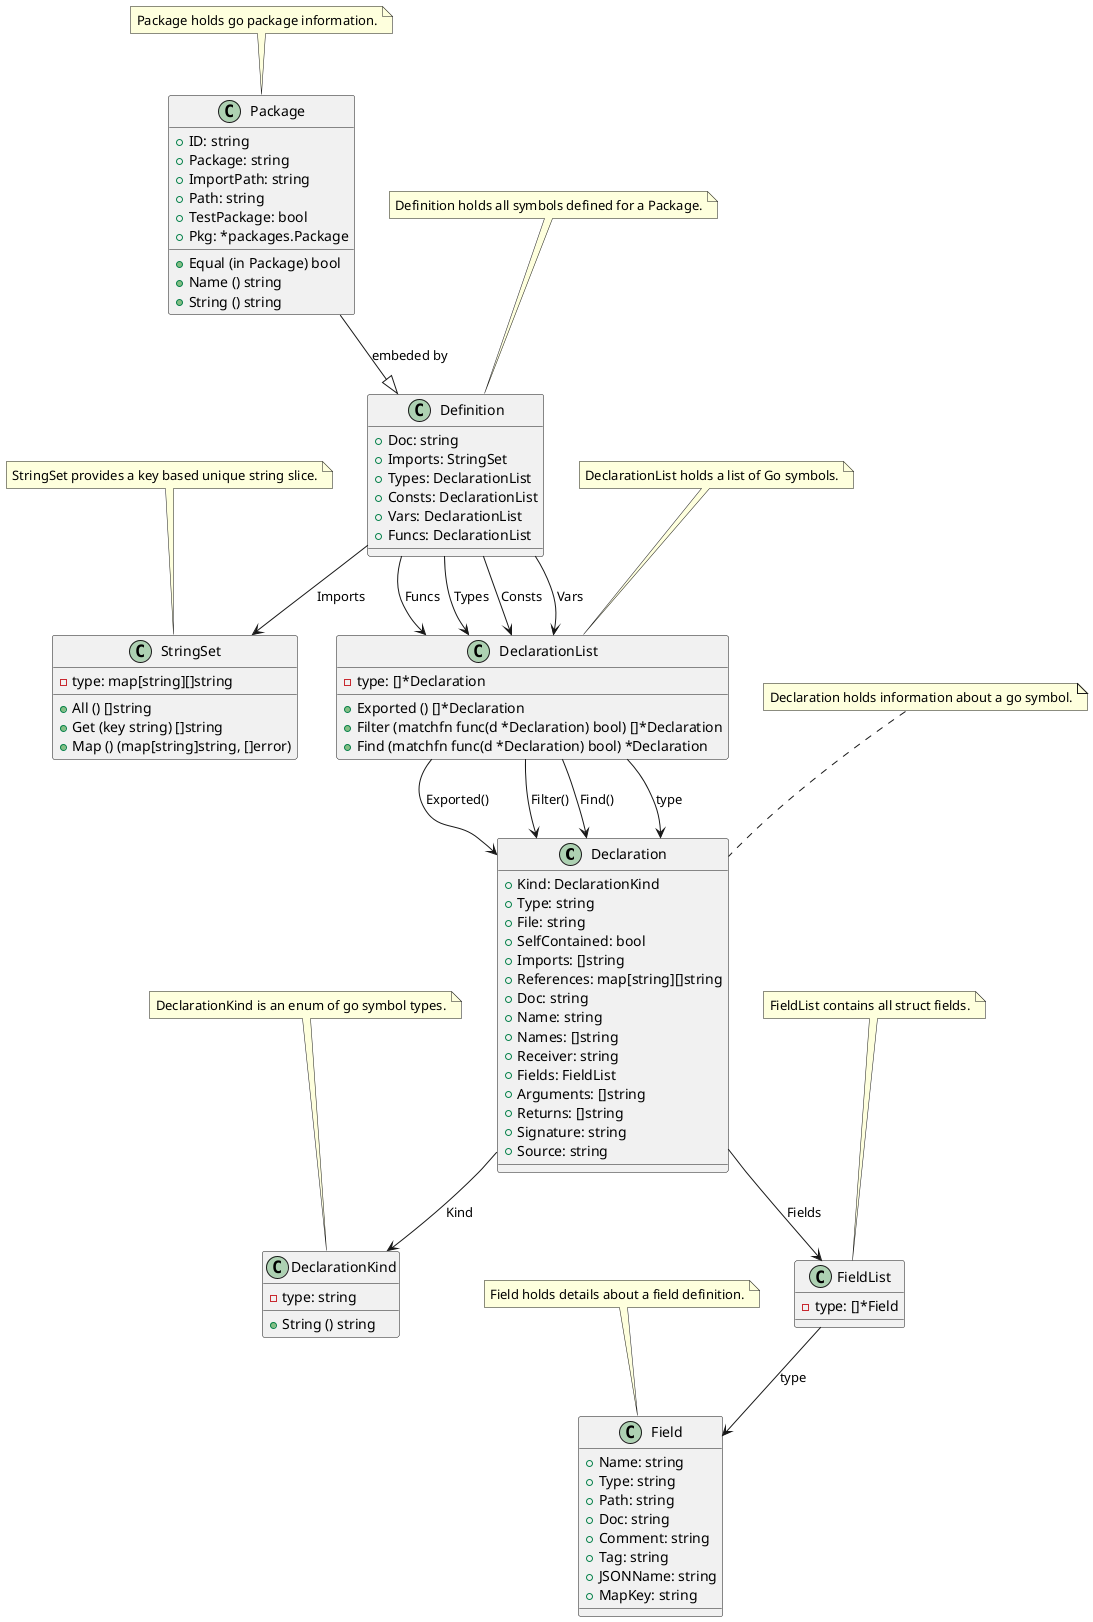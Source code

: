 @startuml

class Declaration {
  + Kind: DeclarationKind
  + Type: string
  + File: string
  + SelfContained: bool
  + Imports: []string
  + References: map[string][]string
  + Doc: string
  + Name: string
  + Names: []string
  + Receiver: string
  + Fields: FieldList
  + Arguments: []string
  + Returns: []string
  + Signature: string
  + Source: string
}

class DeclarationKind {
  - type: string
  + String () string
}

class DeclarationList {
  - type: []*Declaration
  + Exported () []*Declaration
  + Filter (matchfn func(d *Declaration) bool) []*Declaration
  + Find (matchfn func(d *Declaration) bool) *Declaration
}

class Definition {
  + Doc: string
  + Imports: StringSet
  + Types: DeclarationList
  + Consts: DeclarationList
  + Vars: DeclarationList
  + Funcs: DeclarationList
}

class Field {
  + Name: string
  + Type: string
  + Path: string
  + Doc: string
  + Comment: string
  + Tag: string
  + JSONName: string
  + MapKey: string
}

class FieldList {
  - type: []*Field
}

class Package {
  + ID: string
  + Package: string
  + ImportPath: string
  + Path: string
  + TestPackage: bool
  + Pkg: *packages.Package
  + Equal (in Package) bool
  + Name () string
  + String () string
}

class StringSet {
  - type: map[string][]string
  + All () []string
  + Get (key string) []string
  + Map () (map[string]string, []error)
}

Declaration --> DeclarationKind : Kind
Declaration --> FieldList : Fields

note top of Declaration
Declaration holds information about a go symbol.
end note



note top of DeclarationKind
DeclarationKind is an enum of go symbol types.
end note


DeclarationList --> Declaration : type

note top of DeclarationList
DeclarationList holds a list of Go symbols.
end note


DeclarationList --> Declaration : Exported()
DeclarationList --> Declaration : Filter()
DeclarationList --> Declaration : Find()
Package --|> Definition : embeded by
Definition --> StringSet : Imports
Definition --> DeclarationList : Types
Definition --> DeclarationList : Consts
Definition --> DeclarationList : Vars
Definition --> DeclarationList : Funcs

note top of Definition
Definition holds all symbols defined for a Package.
end note



note top of Field
Field holds details about a field definition.
end note


FieldList --> Field : type

note top of FieldList
FieldList contains all struct fields.
end note



note top of Package
Package holds go package information.
end note



note top of StringSet
StringSet provides a key based unique string slice.
end note



@enduml
